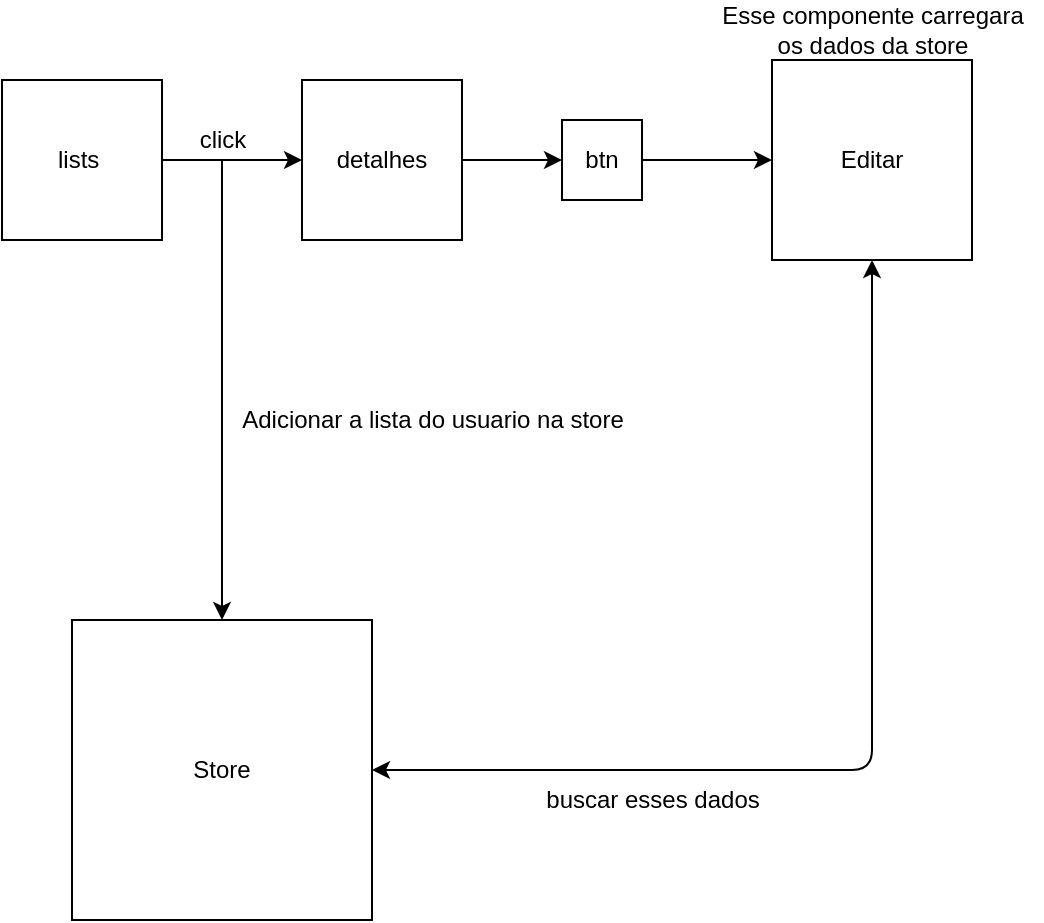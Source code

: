 <mxfile>
    <diagram id="8vix6fzl2Rz0dgRPJ_QM" name="Page-1">
        <mxGraphModel dx="1148" dy="766" grid="1" gridSize="10" guides="1" tooltips="1" connect="1" arrows="1" fold="1" page="1" pageScale="1" pageWidth="850" pageHeight="1100" math="0" shadow="0">
            <root>
                <mxCell id="0"/>
                <mxCell id="1" parent="0"/>
                <mxCell id="3" style="edgeStyle=none;html=1;" parent="1" source="2" edge="1">
                    <mxGeometry relative="1" as="geometry">
                        <mxPoint x="190" y="120" as="targetPoint"/>
                    </mxGeometry>
                </mxCell>
                <mxCell id="2" value="lists&amp;nbsp;" style="whiteSpace=wrap;html=1;aspect=fixed;" parent="1" vertex="1">
                    <mxGeometry x="40" y="80" width="80" height="80" as="geometry"/>
                </mxCell>
                <mxCell id="13" style="edgeStyle=none;html=1;" parent="1" source="4" target="14" edge="1">
                    <mxGeometry relative="1" as="geometry">
                        <mxPoint x="320" y="120" as="targetPoint"/>
                    </mxGeometry>
                </mxCell>
                <mxCell id="4" value="detalhes" style="whiteSpace=wrap;html=1;aspect=fixed;" parent="1" vertex="1">
                    <mxGeometry x="190" y="80" width="80" height="80" as="geometry"/>
                </mxCell>
                <mxCell id="7" style="edgeStyle=none;html=1;entryX=0.5;entryY=0;entryDx=0;entryDy=0;" parent="1" source="5" target="6" edge="1">
                    <mxGeometry relative="1" as="geometry"/>
                </mxCell>
                <mxCell id="5" value="click&lt;br&gt;" style="text;html=1;align=center;verticalAlign=middle;resizable=0;points=[];autosize=1;strokeColor=none;fillColor=none;" parent="1" vertex="1">
                    <mxGeometry x="130" y="100" width="40" height="20" as="geometry"/>
                </mxCell>
                <mxCell id="6" value="Store&lt;br&gt;" style="whiteSpace=wrap;html=1;aspect=fixed;" parent="1" vertex="1">
                    <mxGeometry x="75" y="350" width="150" height="150" as="geometry"/>
                </mxCell>
                <mxCell id="12" value="Editar" style="whiteSpace=wrap;html=1;aspect=fixed;" parent="1" vertex="1">
                    <mxGeometry x="425" y="70" width="100" height="100" as="geometry"/>
                </mxCell>
                <mxCell id="17" style="edgeStyle=none;html=1;entryX=0;entryY=0.5;entryDx=0;entryDy=0;" parent="1" source="14" target="12" edge="1">
                    <mxGeometry relative="1" as="geometry"/>
                </mxCell>
                <mxCell id="14" value="btn" style="whiteSpace=wrap;html=1;aspect=fixed;" parent="1" vertex="1">
                    <mxGeometry x="320" y="100" width="40" height="40" as="geometry"/>
                </mxCell>
                <mxCell id="16" value="Esse componente carregara &lt;br&gt;os dados da store" style="text;html=1;align=center;verticalAlign=middle;resizable=0;points=[];autosize=1;strokeColor=none;fillColor=none;" parent="1" vertex="1">
                    <mxGeometry x="390" y="40" width="170" height="30" as="geometry"/>
                </mxCell>
                <mxCell id="18" value="Adicionar a lista do usuario na store" style="text;html=1;align=center;verticalAlign=middle;resizable=0;points=[];autosize=1;strokeColor=none;fillColor=none;" parent="1" vertex="1">
                    <mxGeometry x="150" y="240" width="210" height="20" as="geometry"/>
                </mxCell>
                <mxCell id="20" value="buscar esses dados" style="text;html=1;align=center;verticalAlign=middle;resizable=0;points=[];autosize=1;strokeColor=none;fillColor=none;" parent="1" vertex="1">
                    <mxGeometry x="305" y="430" width="120" height="20" as="geometry"/>
                </mxCell>
                <mxCell id="23" value="" style="endArrow=classic;startArrow=classic;html=1;entryX=0.5;entryY=1;entryDx=0;entryDy=0;exitX=1;exitY=0.5;exitDx=0;exitDy=0;" parent="1" source="6" target="12" edge="1">
                    <mxGeometry width="50" height="50" relative="1" as="geometry">
                        <mxPoint x="440" y="370" as="sourcePoint"/>
                        <mxPoint x="490" y="320" as="targetPoint"/>
                        <Array as="points">
                            <mxPoint x="475" y="425"/>
                        </Array>
                    </mxGeometry>
                </mxCell>
            </root>
        </mxGraphModel>
    </diagram>
</mxfile>